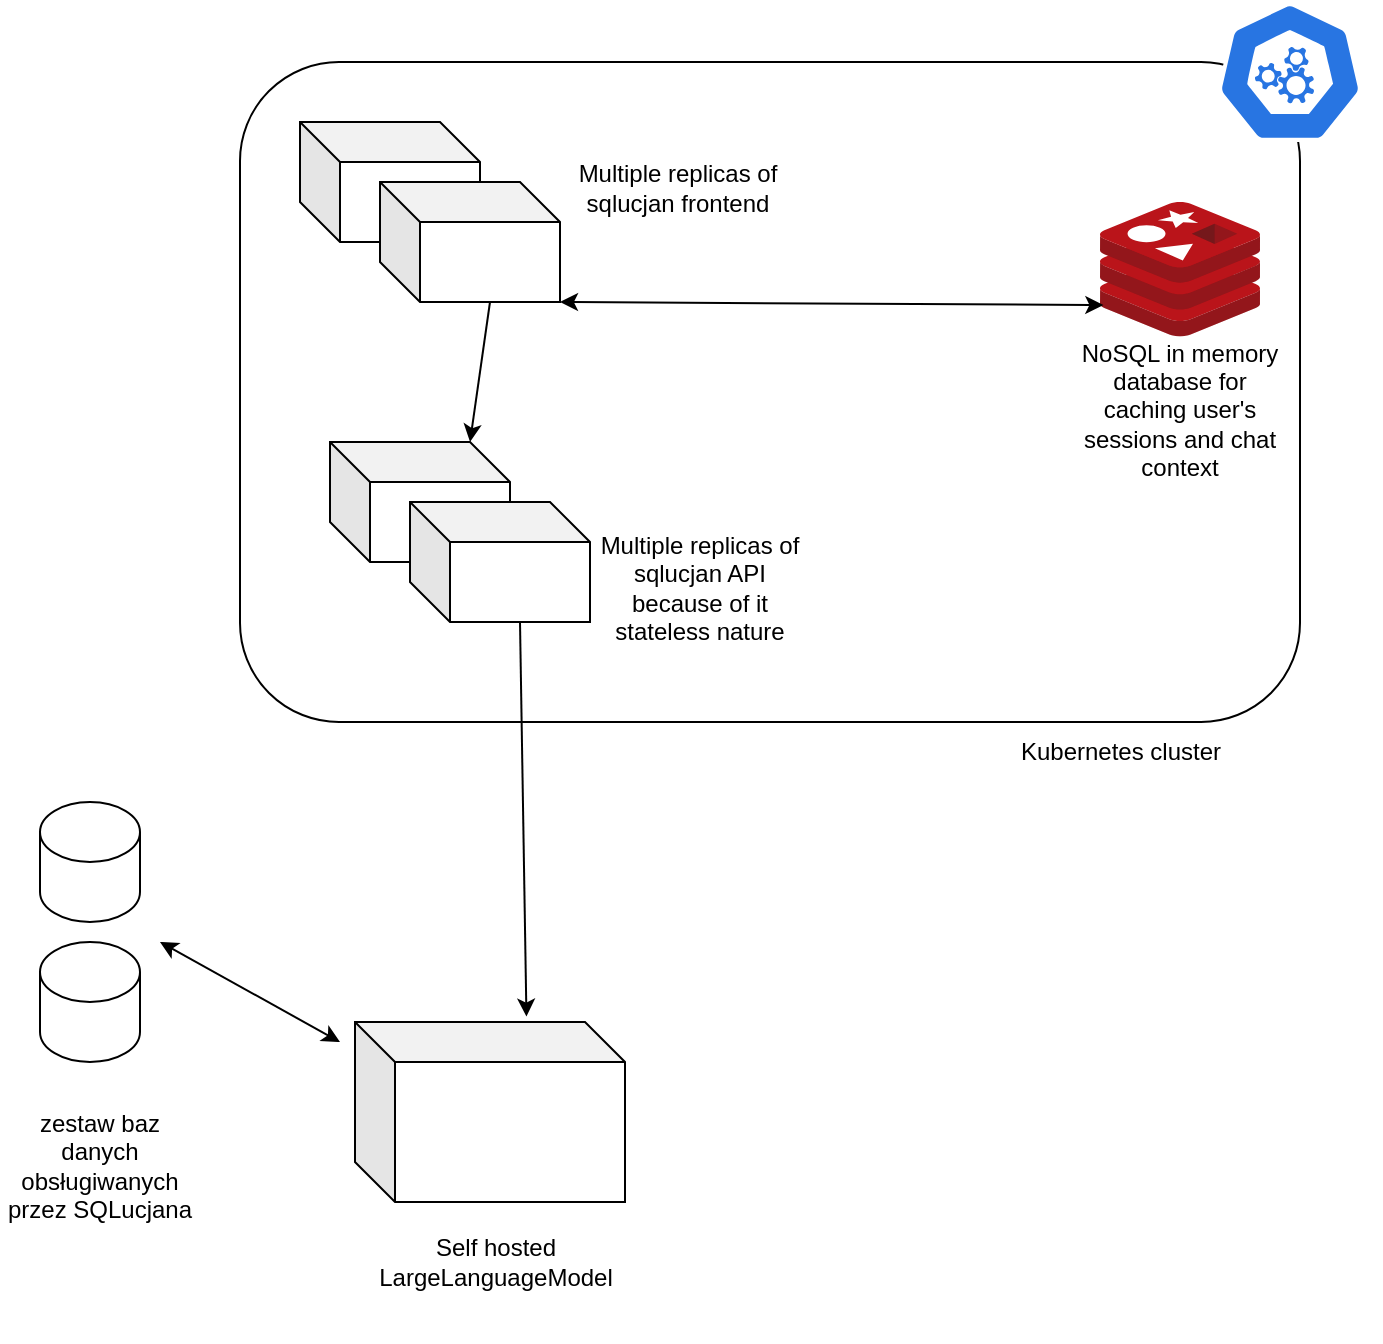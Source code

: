 <mxfile version="21.7.5" type="device">
  <diagram name="Strona-1" id="gCx9oQ7heF4_RQwmKs3c">
    <mxGraphModel dx="1134" dy="617" grid="1" gridSize="10" guides="1" tooltips="1" connect="1" arrows="1" fold="1" page="1" pageScale="1" pageWidth="827" pageHeight="1169" math="0" shadow="0">
      <root>
        <mxCell id="0" />
        <mxCell id="1" parent="0" />
        <mxCell id="XRFuZTi211O8Z0zxFE68-4" value="" style="rounded=1;whiteSpace=wrap;html=1;" vertex="1" parent="1">
          <mxGeometry x="120" y="70" width="530" height="330" as="geometry" />
        </mxCell>
        <mxCell id="XRFuZTi211O8Z0zxFE68-1" value="" style="shape=cylinder3;whiteSpace=wrap;html=1;boundedLbl=1;backgroundOutline=1;size=15;" vertex="1" parent="1">
          <mxGeometry x="20" y="440" width="50" height="60" as="geometry" />
        </mxCell>
        <mxCell id="XRFuZTi211O8Z0zxFE68-2" value="" style="shape=cube;whiteSpace=wrap;html=1;boundedLbl=1;backgroundOutline=1;darkOpacity=0.05;darkOpacity2=0.1;" vertex="1" parent="1">
          <mxGeometry x="165" y="260" width="90" height="60" as="geometry" />
        </mxCell>
        <mxCell id="XRFuZTi211O8Z0zxFE68-3" value="" style="shape=cube;whiteSpace=wrap;html=1;boundedLbl=1;backgroundOutline=1;darkOpacity=0.05;darkOpacity2=0.1;" vertex="1" parent="1">
          <mxGeometry x="205" y="290" width="90" height="60" as="geometry" />
        </mxCell>
        <mxCell id="XRFuZTi211O8Z0zxFE68-5" value="" style="sketch=0;html=1;dashed=0;whitespace=wrap;fillColor=#2875E2;strokeColor=#ffffff;points=[[0.005,0.63,0],[0.1,0.2,0],[0.9,0.2,0],[0.5,0,0],[0.995,0.63,0],[0.72,0.99,0],[0.5,1,0],[0.28,0.99,0]];verticalLabelPosition=bottom;align=center;verticalAlign=top;shape=mxgraph.kubernetes.icon;prIcon=master" vertex="1" parent="1">
          <mxGeometry x="600" y="40" width="90" height="70" as="geometry" />
        </mxCell>
        <mxCell id="XRFuZTi211O8Z0zxFE68-6" value="Kubernetes cluster" style="text;html=1;align=center;verticalAlign=middle;resizable=0;points=[];autosize=1;strokeColor=none;fillColor=none;" vertex="1" parent="1">
          <mxGeometry x="500" y="400" width="120" height="30" as="geometry" />
        </mxCell>
        <mxCell id="XRFuZTi211O8Z0zxFE68-7" value="Multiple replicas of sqlucjan API because of it stateless nature" style="text;html=1;strokeColor=none;fillColor=none;align=center;verticalAlign=middle;whiteSpace=wrap;rounded=0;" vertex="1" parent="1">
          <mxGeometry x="295" y="300" width="110" height="65" as="geometry" />
        </mxCell>
        <mxCell id="XRFuZTi211O8Z0zxFE68-8" value="" style="shape=cylinder3;whiteSpace=wrap;html=1;boundedLbl=1;backgroundOutline=1;size=15;" vertex="1" parent="1">
          <mxGeometry x="20" y="510" width="50" height="60" as="geometry" />
        </mxCell>
        <mxCell id="XRFuZTi211O8Z0zxFE68-9" value="zestaw baz danych obsługiwanych przez SQLucjana" style="text;html=1;strokeColor=none;fillColor=none;align=center;verticalAlign=middle;whiteSpace=wrap;rounded=0;" vertex="1" parent="1">
          <mxGeometry y="584.5" width="100" height="75" as="geometry" />
        </mxCell>
        <mxCell id="XRFuZTi211O8Z0zxFE68-10" value="" style="shape=cube;whiteSpace=wrap;html=1;boundedLbl=1;backgroundOutline=1;darkOpacity=0.05;darkOpacity2=0.1;" vertex="1" parent="1">
          <mxGeometry x="177.5" y="550" width="135" height="90" as="geometry" />
        </mxCell>
        <mxCell id="XRFuZTi211O8Z0zxFE68-11" value="Self hosted LargeLanguageModel" style="text;html=1;strokeColor=none;fillColor=none;align=center;verticalAlign=middle;whiteSpace=wrap;rounded=0;" vertex="1" parent="1">
          <mxGeometry x="182.5" y="630" width="130" height="80" as="geometry" />
        </mxCell>
        <mxCell id="XRFuZTi211O8Z0zxFE68-12" value="" style="image;sketch=0;aspect=fixed;html=1;points=[];align=center;fontSize=12;image=img/lib/mscae/Cache_Redis_Product.svg;" vertex="1" parent="1">
          <mxGeometry x="550" y="140" width="80" height="67.2" as="geometry" />
        </mxCell>
        <mxCell id="XRFuZTi211O8Z0zxFE68-13" value="NoSQL in memory database for caching user&#39;s sessions and chat context" style="text;html=1;strokeColor=none;fillColor=none;align=center;verticalAlign=middle;whiteSpace=wrap;rounded=0;" vertex="1" parent="1">
          <mxGeometry x="535" y="207.2" width="110" height="73" as="geometry" />
        </mxCell>
        <mxCell id="XRFuZTi211O8Z0zxFE68-14" value="" style="shape=cube;whiteSpace=wrap;html=1;boundedLbl=1;backgroundOutline=1;darkOpacity=0.05;darkOpacity2=0.1;" vertex="1" parent="1">
          <mxGeometry x="150" y="100" width="90" height="60" as="geometry" />
        </mxCell>
        <mxCell id="XRFuZTi211O8Z0zxFE68-15" value="" style="shape=cube;whiteSpace=wrap;html=1;boundedLbl=1;backgroundOutline=1;darkOpacity=0.05;darkOpacity2=0.1;" vertex="1" parent="1">
          <mxGeometry x="190" y="130" width="90" height="60" as="geometry" />
        </mxCell>
        <mxCell id="XRFuZTi211O8Z0zxFE68-16" value="Multiple replicas of sqlucjan frontend" style="text;html=1;strokeColor=none;fillColor=none;align=center;verticalAlign=middle;whiteSpace=wrap;rounded=0;" vertex="1" parent="1">
          <mxGeometry x="284" y="100" width="110" height="65" as="geometry" />
        </mxCell>
        <mxCell id="XRFuZTi211O8Z0zxFE68-19" value="" style="endArrow=classic;html=1;rounded=0;exitX=0;exitY=0;exitDx=55;exitDy=60.0;exitPerimeter=0;entryX=0.635;entryY=-0.03;entryDx=0;entryDy=0;entryPerimeter=0;" edge="1" parent="1" source="XRFuZTi211O8Z0zxFE68-3" target="XRFuZTi211O8Z0zxFE68-10">
          <mxGeometry width="50" height="50" relative="1" as="geometry">
            <mxPoint x="420" y="410" as="sourcePoint" />
            <mxPoint x="470" y="360" as="targetPoint" />
          </mxGeometry>
        </mxCell>
        <mxCell id="XRFuZTi211O8Z0zxFE68-20" value="" style="endArrow=classic;startArrow=classic;html=1;rounded=0;" edge="1" parent="1">
          <mxGeometry width="50" height="50" relative="1" as="geometry">
            <mxPoint x="170" y="560" as="sourcePoint" />
            <mxPoint x="80" y="510" as="targetPoint" />
          </mxGeometry>
        </mxCell>
        <mxCell id="XRFuZTi211O8Z0zxFE68-21" value="" style="endArrow=classic;startArrow=classic;html=1;rounded=0;entryX=0.021;entryY=0.767;entryDx=0;entryDy=0;entryPerimeter=0;exitX=1;exitY=1;exitDx=0;exitDy=0;exitPerimeter=0;" edge="1" parent="1" source="XRFuZTi211O8Z0zxFE68-15" target="XRFuZTi211O8Z0zxFE68-12">
          <mxGeometry width="50" height="50" relative="1" as="geometry">
            <mxPoint x="440" y="270" as="sourcePoint" />
            <mxPoint x="490" y="220" as="targetPoint" />
          </mxGeometry>
        </mxCell>
        <mxCell id="XRFuZTi211O8Z0zxFE68-22" value="" style="endArrow=classic;html=1;rounded=0;entryX=0;entryY=0;entryDx=70;entryDy=0;entryPerimeter=0;exitX=0;exitY=0;exitDx=55;exitDy=60.0;exitPerimeter=0;" edge="1" parent="1" source="XRFuZTi211O8Z0zxFE68-15" target="XRFuZTi211O8Z0zxFE68-2">
          <mxGeometry width="50" height="50" relative="1" as="geometry">
            <mxPoint x="420" y="390" as="sourcePoint" />
            <mxPoint x="470" y="340" as="targetPoint" />
          </mxGeometry>
        </mxCell>
      </root>
    </mxGraphModel>
  </diagram>
</mxfile>
